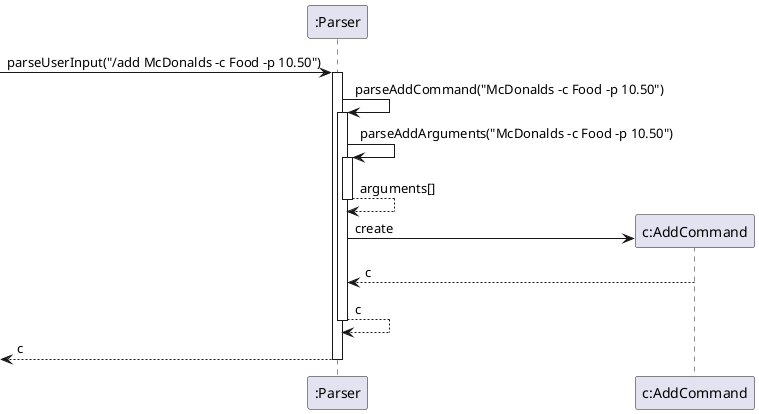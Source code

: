 @startuml
'https://plantuml.com/sequence-diagram

participant ":Parser" as Parser
participant "c:AddCommand" as AddCommand

-> Parser ++: parseUserInput("/add McDonalds -c Food -p 10.50")
Parser -> Parser ++: parseAddCommand("McDonalds -c Food -p 10.50")
Parser -> Parser ++: parseAddArguments("McDonalds -c Food -p 10.50")
return arguments[]
Parser -> AddCommand ** : create
AddCommand --> Parser : c
return c
return c

@enduml